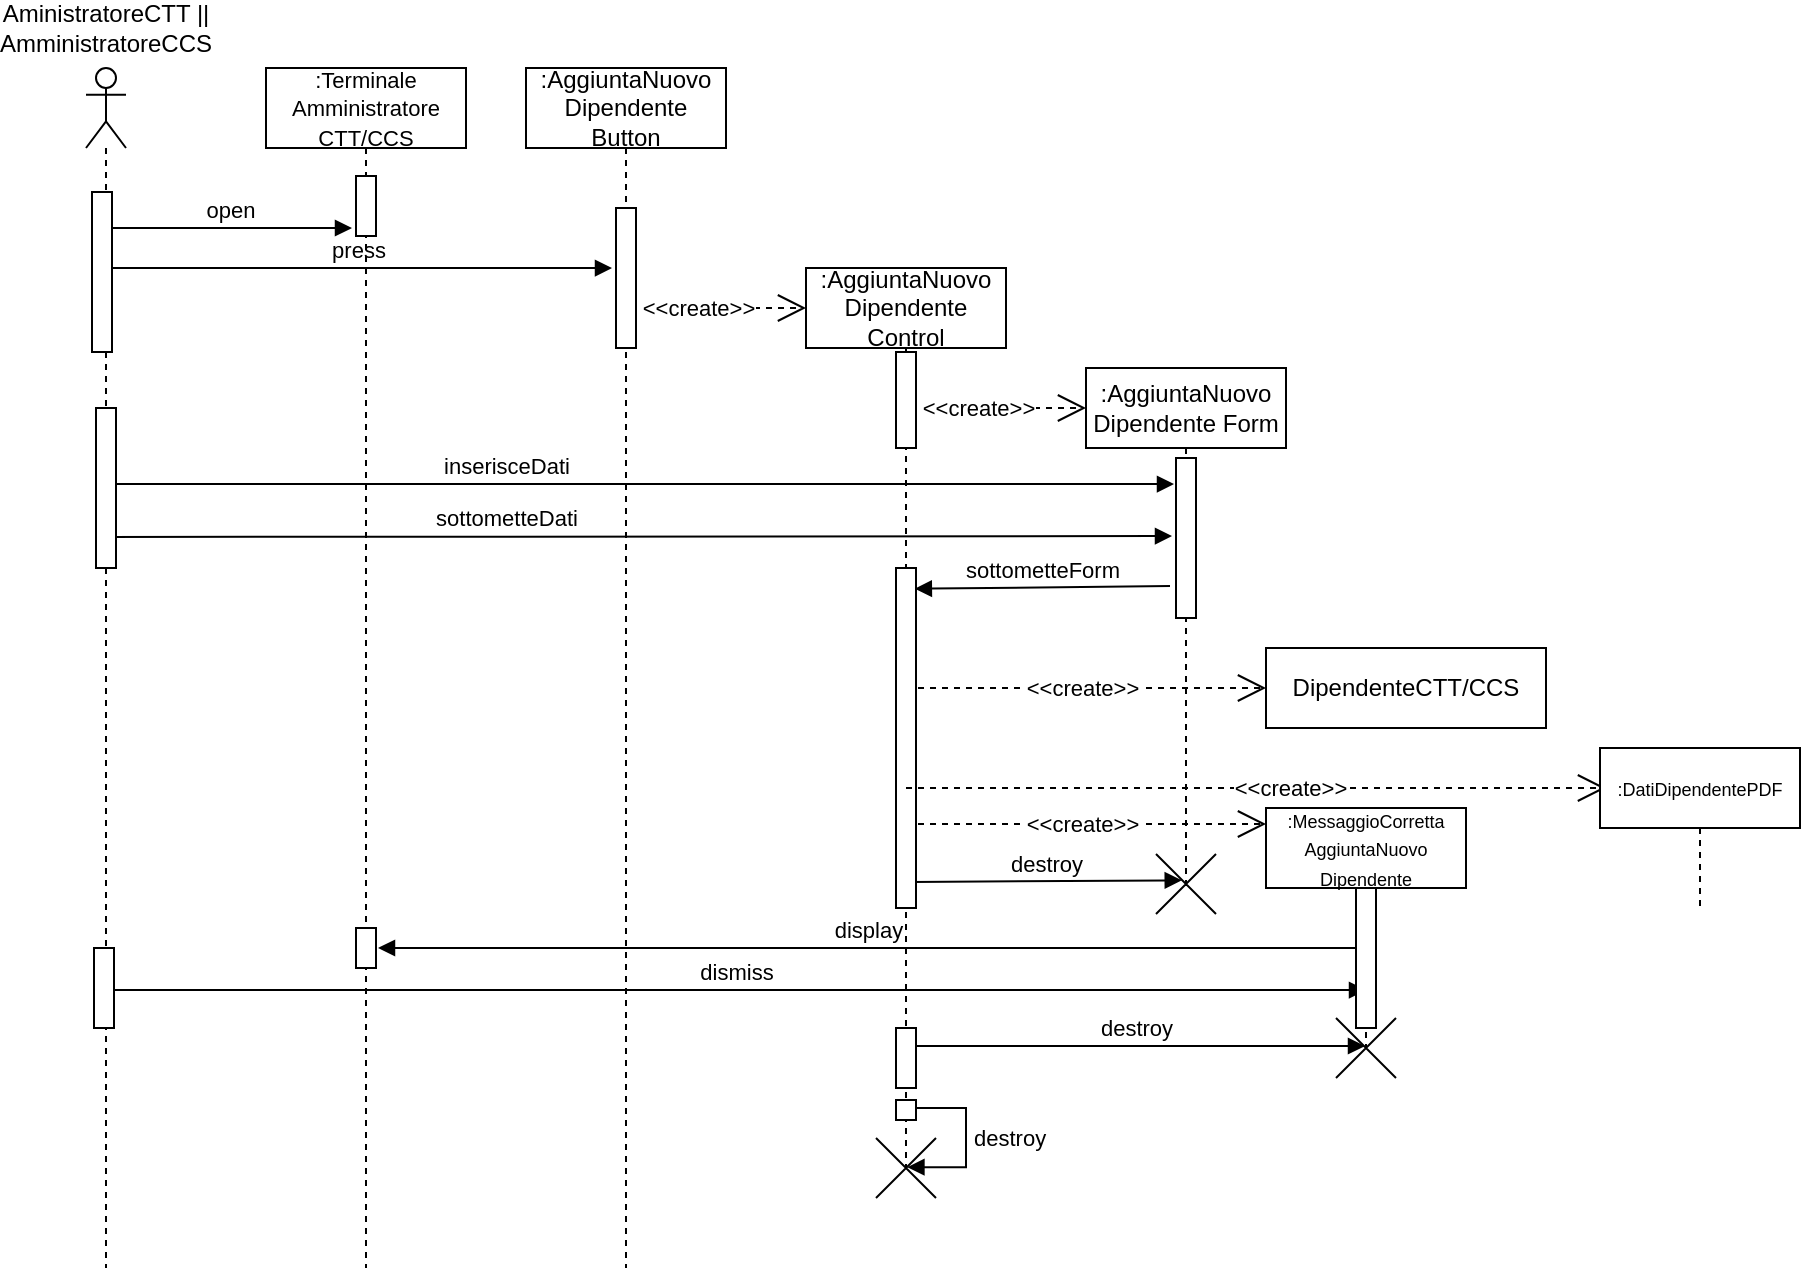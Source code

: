 <mxfile version="13.9.9" type="device"><diagram id="Nl-eQQk6JdBINeVPCdAw" name="Page-1"><mxGraphModel dx="1086" dy="806" grid="1" gridSize="10" guides="1" tooltips="1" connect="1" arrows="1" fold="1" page="1" pageScale="1" pageWidth="827" pageHeight="1169" math="0" shadow="0"><root><mxCell id="0"/><mxCell id="1" parent="0"/><mxCell id="T3dfbybztc-g8vape_My-6" value="destroy" style="html=1;verticalAlign=bottom;endArrow=block;" parent="1" target="a0-7ErCP6G-o0Yhp7nO_-33" edge="1"><mxGeometry width="80" relative="1" as="geometry"><mxPoint x="480" y="529" as="sourcePoint"/><mxPoint x="700" y="529" as="targetPoint"/></mxGeometry></mxCell><mxCell id="T3dfbybztc-g8vape_My-2" value="display" style="html=1;verticalAlign=bottom;endArrow=block;exitX=0.5;exitY=0.6;exitDx=0;exitDy=0;exitPerimeter=0;" parent="1" edge="1"><mxGeometry width="80" relative="1" as="geometry"><mxPoint x="706" y="480" as="sourcePoint"/><mxPoint x="216" y="480" as="targetPoint"/></mxGeometry></mxCell><mxCell id="a0-7ErCP6G-o0Yhp7nO_-35" value="dismiss" style="html=1;verticalAlign=bottom;endArrow=block;exitX=0.6;exitY=0.525;exitDx=0;exitDy=0;exitPerimeter=0;entryX=0.5;entryY=0.729;entryDx=0;entryDy=0;entryPerimeter=0;" parent="1" source="a0-7ErCP6G-o0Yhp7nO_-34" target="a0-7ErCP6G-o0Yhp7nO_-36" edge="1"><mxGeometry width="80" relative="1" as="geometry"><mxPoint x="90" y="501" as="sourcePoint"/><mxPoint x="700" y="501" as="targetPoint"/></mxGeometry></mxCell><mxCell id="a0-7ErCP6G-o0Yhp7nO_-40" value="destroy" style="html=1;verticalAlign=bottom;endArrow=block;entryX=0.429;entryY=0.438;entryDx=0;entryDy=0;entryPerimeter=0;" parent="1" target="RhVD2Ehhf5qfGIwWlo2V-2" edge="1"><mxGeometry width="80" relative="1" as="geometry"><mxPoint x="483" y="447" as="sourcePoint"/><mxPoint x="613" y="447" as="targetPoint"/></mxGeometry></mxCell><mxCell id="a0-7ErCP6G-o0Yhp7nO_-30" value="" style="endArrow=open;dashed=1;endFill=0;endSize=12;html=1;" parent="1" edge="1"><mxGeometry width="160" relative="1" as="geometry"><mxPoint x="480" y="418" as="sourcePoint"/><mxPoint x="660" y="418" as="targetPoint"/></mxGeometry></mxCell><mxCell id="a0-7ErCP6G-o0Yhp7nO_-31" value="&amp;lt;&amp;lt;create&amp;gt;&amp;gt;" style="edgeLabel;html=1;align=center;verticalAlign=middle;resizable=0;points=[];" parent="a0-7ErCP6G-o0Yhp7nO_-30" vertex="1" connectable="0"><mxGeometry x="0.225" y="3" relative="1" as="geometry"><mxPoint x="-23" y="3" as="offset"/></mxGeometry></mxCell><mxCell id="a0-7ErCP6G-o0Yhp7nO_-28" value="" style="endArrow=open;dashed=1;endFill=0;endSize=12;html=1;" parent="1" edge="1"><mxGeometry width="160" relative="1" as="geometry"><mxPoint x="480" y="350" as="sourcePoint"/><mxPoint x="660" y="350" as="targetPoint"/></mxGeometry></mxCell><mxCell id="a0-7ErCP6G-o0Yhp7nO_-29" value="&amp;lt;&amp;lt;create&amp;gt;&amp;gt;" style="edgeLabel;html=1;align=center;verticalAlign=middle;resizable=0;points=[];" parent="a0-7ErCP6G-o0Yhp7nO_-28" vertex="1" connectable="0"><mxGeometry x="0.225" y="3" relative="1" as="geometry"><mxPoint x="-23" y="3" as="offset"/></mxGeometry></mxCell><mxCell id="a0-7ErCP6G-o0Yhp7nO_-23" value="sottometteDati" style="html=1;verticalAlign=bottom;endArrow=block;entryX=-0.2;entryY=0.488;entryDx=0;entryDy=0;entryPerimeter=0;" parent="1" target="a0-7ErCP6G-o0Yhp7nO_-20" edge="1"><mxGeometry x="-0.249" width="80" relative="1" as="geometry"><mxPoint x="80" y="274.5" as="sourcePoint"/><mxPoint x="619.5" y="274.5" as="targetPoint"/><mxPoint as="offset"/></mxGeometry></mxCell><mxCell id="a0-7ErCP6G-o0Yhp7nO_-21" value="inserisceDati" style="html=1;verticalAlign=bottom;endArrow=block;entryX=-0.1;entryY=0.163;entryDx=0;entryDy=0;entryPerimeter=0;" parent="1" target="a0-7ErCP6G-o0Yhp7nO_-20" edge="1"><mxGeometry x="-0.251" width="80" relative="1" as="geometry"><mxPoint x="80" y="248" as="sourcePoint"/><mxPoint x="619.5" y="248" as="targetPoint"/><mxPoint as="offset"/></mxGeometry></mxCell><mxCell id="a0-7ErCP6G-o0Yhp7nO_-9" value="open" style="html=1;verticalAlign=bottom;endArrow=block;" parent="1" edge="1"><mxGeometry width="80" relative="1" as="geometry"><mxPoint x="80" y="120" as="sourcePoint"/><mxPoint x="203" y="120" as="targetPoint"/></mxGeometry></mxCell><mxCell id="a0-7ErCP6G-o0Yhp7nO_-10" value="press" style="html=1;verticalAlign=bottom;endArrow=block;entryX=-0.2;entryY=0.429;entryDx=0;entryDy=0;entryPerimeter=0;" parent="1" target="a0-7ErCP6G-o0Yhp7nO_-11" edge="1"><mxGeometry width="80" relative="1" as="geometry"><mxPoint x="80" y="140" as="sourcePoint"/><mxPoint x="330" y="140" as="targetPoint"/></mxGeometry></mxCell><mxCell id="a0-7ErCP6G-o0Yhp7nO_-18" value=":AggiuntaNuovo Dipendente Form " style="shape=umlLifeline;perimeter=lifelinePerimeter;whiteSpace=wrap;html=1;container=1;collapsible=0;recursiveResize=0;outlineConnect=0;" parent="1" vertex="1"><mxGeometry x="570" y="190" width="100" height="260" as="geometry"/></mxCell><mxCell id="a0-7ErCP6G-o0Yhp7nO_-20" value="" style="html=1;points=[];perimeter=orthogonalPerimeter;" parent="a0-7ErCP6G-o0Yhp7nO_-18" vertex="1"><mxGeometry x="45" y="45" width="10" height="80" as="geometry"/></mxCell><mxCell id="RhVD2Ehhf5qfGIwWlo2V-2" value="" style="shape=umlDestroy;fillColor=#ffffff;fontSize=8;" parent="a0-7ErCP6G-o0Yhp7nO_-18" vertex="1"><mxGeometry x="35" y="243" width="30" height="30" as="geometry"/></mxCell><mxCell id="a0-7ErCP6G-o0Yhp7nO_-4" value="" style="shape=umlLifeline;participant=umlActor;perimeter=lifelinePerimeter;whiteSpace=wrap;html=1;container=1;collapsible=0;recursiveResize=0;verticalAlign=top;spacingTop=36;outlineConnect=0;" parent="1" vertex="1"><mxGeometry x="70" y="40" width="20" height="600" as="geometry"/></mxCell><mxCell id="a0-7ErCP6G-o0Yhp7nO_-34" value="" style="html=1;points=[];perimeter=orthogonalPerimeter;fillColor=#ffffff;" parent="a0-7ErCP6G-o0Yhp7nO_-4" vertex="1"><mxGeometry x="4" y="440" width="10" height="40" as="geometry"/></mxCell><mxCell id="a0-7ErCP6G-o0Yhp7nO_-5" value="" style="html=1;points=[];perimeter=orthogonalPerimeter;fillColor=#ffffff;" parent="a0-7ErCP6G-o0Yhp7nO_-4" vertex="1"><mxGeometry x="3" y="62" width="10" height="80" as="geometry"/></mxCell><mxCell id="a0-7ErCP6G-o0Yhp7nO_-22" value="" style="html=1;points=[];perimeter=orthogonalPerimeter;fillColor=#ffffff;" parent="a0-7ErCP6G-o0Yhp7nO_-4" vertex="1"><mxGeometry x="5" y="170" width="10" height="80" as="geometry"/></mxCell><mxCell id="a0-7ErCP6G-o0Yhp7nO_-6" value="AministratoreCTT ||&lt;br&gt;AmministratoreCCS" style="text;html=1;strokeColor=none;align=center;verticalAlign=middle;whiteSpace=wrap;rounded=0;fillColor=#ffffff;" parent="1" vertex="1"><mxGeometry x="55" y="20" width="50" as="geometry"/></mxCell><mxCell id="a0-7ErCP6G-o0Yhp7nO_-7" value="&lt;font style=&quot;font-size: 11px&quot;&gt;:Terminale Amministratore&lt;br&gt;CTT/CCS&lt;/font&gt;" style="shape=umlLifeline;perimeter=lifelinePerimeter;whiteSpace=wrap;html=1;container=1;collapsible=0;recursiveResize=0;outlineConnect=0;" parent="1" vertex="1"><mxGeometry x="160" y="40" width="100" height="600" as="geometry"/></mxCell><mxCell id="T3dfbybztc-g8vape_My-1" value="" style="html=1;points=[];perimeter=orthogonalPerimeter;" parent="a0-7ErCP6G-o0Yhp7nO_-7" vertex="1"><mxGeometry x="45" y="54" width="10" height="30" as="geometry"/></mxCell><mxCell id="T3dfbybztc-g8vape_My-3" value="" style="html=1;points=[];perimeter=orthogonalPerimeter;fillColor=#ffffff;" parent="a0-7ErCP6G-o0Yhp7nO_-7" vertex="1"><mxGeometry x="45" y="430" width="10" height="20" as="geometry"/></mxCell><mxCell id="a0-7ErCP6G-o0Yhp7nO_-8" value=":AggiuntaNuovo Dipendente Button" style="shape=umlLifeline;perimeter=lifelinePerimeter;whiteSpace=wrap;html=1;container=1;collapsible=0;recursiveResize=0;outlineConnect=0;" parent="1" vertex="1"><mxGeometry x="290" y="40" width="100" height="600" as="geometry"/></mxCell><mxCell id="a0-7ErCP6G-o0Yhp7nO_-11" value="" style="html=1;points=[];perimeter=orthogonalPerimeter;" parent="a0-7ErCP6G-o0Yhp7nO_-8" vertex="1"><mxGeometry x="45" y="70" width="10" height="70" as="geometry"/></mxCell><mxCell id="a0-7ErCP6G-o0Yhp7nO_-13" value="" style="endArrow=open;dashed=1;endFill=0;endSize=12;html=1;" parent="1" edge="1"><mxGeometry width="160" relative="1" as="geometry"><mxPoint x="350" y="160" as="sourcePoint"/><mxPoint x="430" y="160" as="targetPoint"/></mxGeometry></mxCell><mxCell id="a0-7ErCP6G-o0Yhp7nO_-14" value="&amp;lt;&amp;lt;create&amp;gt;&amp;gt;" style="edgeLabel;html=1;align=center;verticalAlign=middle;resizable=0;points=[];" parent="a0-7ErCP6G-o0Yhp7nO_-13" vertex="1" connectable="0"><mxGeometry x="0.225" y="3" relative="1" as="geometry"><mxPoint x="-23" y="3" as="offset"/></mxGeometry></mxCell><mxCell id="a0-7ErCP6G-o0Yhp7nO_-15" value=":AggiuntaNuovo Dipendente Control" style="shape=umlLifeline;perimeter=lifelinePerimeter;whiteSpace=wrap;html=1;container=1;collapsible=0;recursiveResize=0;outlineConnect=0;" parent="1" vertex="1"><mxGeometry x="430" y="140" width="100" height="450" as="geometry"/></mxCell><mxCell id="a0-7ErCP6G-o0Yhp7nO_-19" value="" style="html=1;points=[];perimeter=orthogonalPerimeter;" parent="a0-7ErCP6G-o0Yhp7nO_-15" vertex="1"><mxGeometry x="45" y="42" width="10" height="48" as="geometry"/></mxCell><mxCell id="a0-7ErCP6G-o0Yhp7nO_-24" value="" style="html=1;points=[];perimeter=orthogonalPerimeter;" parent="a0-7ErCP6G-o0Yhp7nO_-15" vertex="1"><mxGeometry x="45" y="150" width="10" height="170" as="geometry"/></mxCell><mxCell id="T3dfbybztc-g8vape_My-5" value="" style="html=1;points=[];perimeter=orthogonalPerimeter;" parent="a0-7ErCP6G-o0Yhp7nO_-15" vertex="1"><mxGeometry x="45" y="380" width="10" height="30" as="geometry"/></mxCell><mxCell id="T3dfbybztc-g8vape_My-8" value="destroy" style="edgeStyle=orthogonalEdgeStyle;html=1;align=left;spacingLeft=2;endArrow=block;rounded=0;entryX=0.524;entryY=0.486;entryDx=0;entryDy=0;entryPerimeter=0;" parent="a0-7ErCP6G-o0Yhp7nO_-15" target="RhVD2Ehhf5qfGIwWlo2V-4" edge="1"><mxGeometry relative="1" as="geometry"><mxPoint x="50" y="420" as="sourcePoint"/><Array as="points"><mxPoint x="80" y="420"/><mxPoint x="80" y="450"/></Array><mxPoint x="60" y="450" as="targetPoint"/></mxGeometry></mxCell><mxCell id="T3dfbybztc-g8vape_My-7" value="" style="html=1;points=[];perimeter=orthogonalPerimeter;" parent="a0-7ErCP6G-o0Yhp7nO_-15" vertex="1"><mxGeometry x="45" y="416" width="10" height="10" as="geometry"/></mxCell><mxCell id="RhVD2Ehhf5qfGIwWlo2V-4" value="" style="shape=umlDestroy;fillColor=#ffffff;fontSize=8;" parent="a0-7ErCP6G-o0Yhp7nO_-15" vertex="1"><mxGeometry x="35" y="435" width="30" height="30" as="geometry"/></mxCell><mxCell id="a0-7ErCP6G-o0Yhp7nO_-16" value="" style="endArrow=open;dashed=1;endFill=0;endSize=12;html=1;" parent="1" edge="1"><mxGeometry width="160" relative="1" as="geometry"><mxPoint x="490" y="210" as="sourcePoint"/><mxPoint x="570" y="210" as="targetPoint"/></mxGeometry></mxCell><mxCell id="a0-7ErCP6G-o0Yhp7nO_-17" value="&amp;lt;&amp;lt;create&amp;gt;&amp;gt;" style="edgeLabel;html=1;align=center;verticalAlign=middle;resizable=0;points=[];" parent="a0-7ErCP6G-o0Yhp7nO_-16" vertex="1" connectable="0"><mxGeometry x="0.225" y="3" relative="1" as="geometry"><mxPoint x="-23" y="3" as="offset"/></mxGeometry></mxCell><mxCell id="a0-7ErCP6G-o0Yhp7nO_-25" value="sottometteForm" style="html=1;verticalAlign=bottom;endArrow=block;exitX=-0.3;exitY=0.8;exitDx=0;exitDy=0;exitPerimeter=0;entryX=0.943;entryY=0.061;entryDx=0;entryDy=0;entryPerimeter=0;" parent="1" source="a0-7ErCP6G-o0Yhp7nO_-20" target="a0-7ErCP6G-o0Yhp7nO_-24" edge="1"><mxGeometry width="80" relative="1" as="geometry"><mxPoint x="610" y="300" as="sourcePoint"/><mxPoint x="490" y="300" as="targetPoint"/></mxGeometry></mxCell><mxCell id="a0-7ErCP6G-o0Yhp7nO_-26" value="DipendenteCTT/CCS" style="shape=umlLifeline;perimeter=lifelinePerimeter;whiteSpace=wrap;html=1;container=1;collapsible=0;recursiveResize=0;outlineConnect=0;" parent="1" vertex="1"><mxGeometry x="660" y="330" width="140" height="40" as="geometry"/></mxCell><mxCell id="a0-7ErCP6G-o0Yhp7nO_-33" value="&lt;font style=&quot;font-size: 9px&quot;&gt;:MessaggioCorretta AggiuntaNuovo Dipendente&lt;br&gt;&lt;/font&gt;" style="shape=umlLifeline;perimeter=lifelinePerimeter;whiteSpace=wrap;html=1;container=1;collapsible=0;recursiveResize=0;outlineConnect=0;" parent="1" vertex="1"><mxGeometry x="660" y="410" width="100" height="120" as="geometry"/></mxCell><mxCell id="a0-7ErCP6G-o0Yhp7nO_-36" value="" style="html=1;points=[];perimeter=orthogonalPerimeter;" parent="a0-7ErCP6G-o0Yhp7nO_-33" vertex="1"><mxGeometry x="45" y="40" width="10" height="70" as="geometry"/></mxCell><mxCell id="RhVD2Ehhf5qfGIwWlo2V-3" value="" style="shape=umlDestroy;fillColor=#ffffff;fontSize=8;" parent="1" vertex="1"><mxGeometry x="695" y="515" width="30" height="30" as="geometry"/></mxCell><mxCell id="ybx73kkCHsdWVnimgkoW-1" value="" style="endArrow=open;dashed=1;endFill=0;endSize=12;html=1;exitX=0.5;exitY=0.647;exitDx=0;exitDy=0;exitPerimeter=0;" edge="1" parent="1" source="a0-7ErCP6G-o0Yhp7nO_-24"><mxGeometry width="160" relative="1" as="geometry"><mxPoint x="490" y="400" as="sourcePoint"/><mxPoint x="830" y="400" as="targetPoint"/></mxGeometry></mxCell><mxCell id="ybx73kkCHsdWVnimgkoW-2" value="&amp;lt;&amp;lt;create&amp;gt;&amp;gt;" style="edgeLabel;html=1;align=center;verticalAlign=middle;resizable=0;points=[];" vertex="1" connectable="0" parent="ybx73kkCHsdWVnimgkoW-1"><mxGeometry x="0.225" y="3" relative="1" as="geometry"><mxPoint x="-23" y="3" as="offset"/></mxGeometry></mxCell><mxCell id="ybx73kkCHsdWVnimgkoW-3" value="&lt;font style=&quot;font-size: 9px&quot;&gt;:DatiDipendentePDF&lt;br&gt;&lt;/font&gt;" style="shape=umlLifeline;perimeter=lifelinePerimeter;whiteSpace=wrap;html=1;container=1;collapsible=0;recursiveResize=0;outlineConnect=0;" vertex="1" parent="1"><mxGeometry x="827" y="380" width="100" height="80" as="geometry"/></mxCell></root></mxGraphModel></diagram></mxfile>